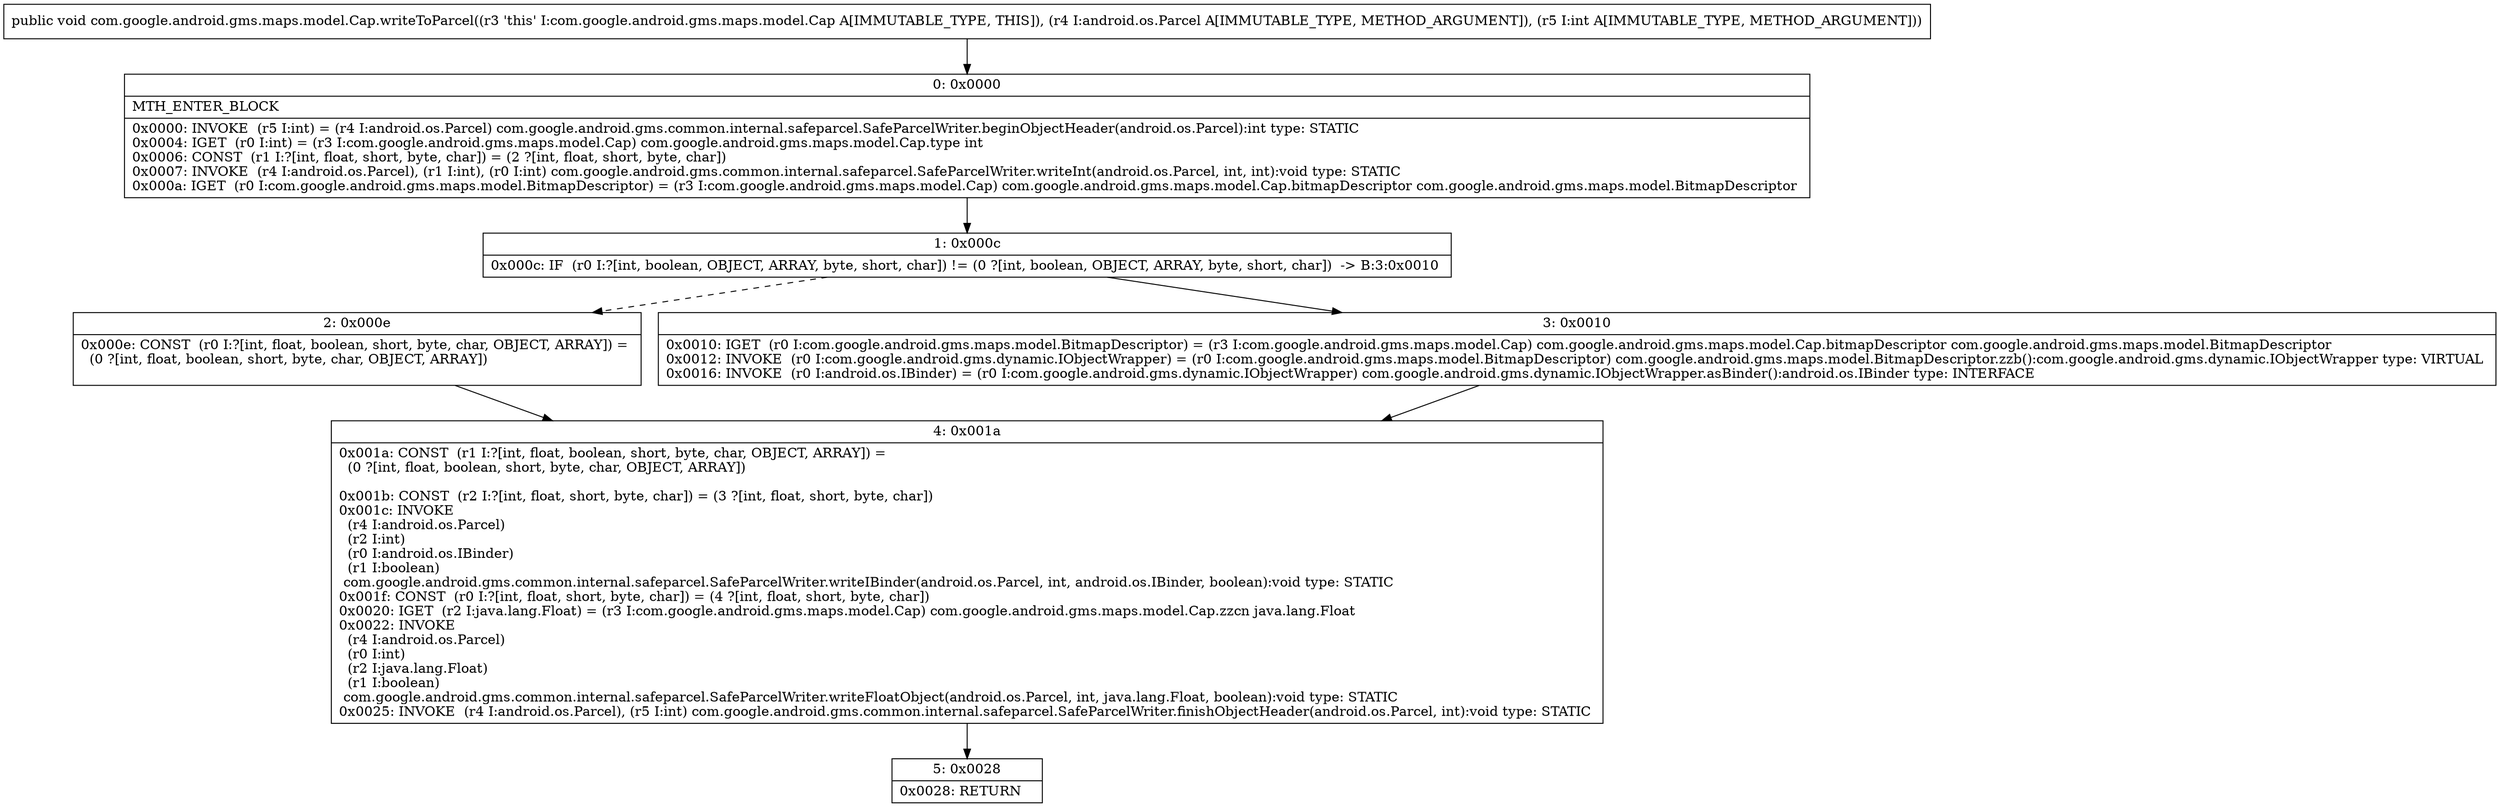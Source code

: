 digraph "CFG forcom.google.android.gms.maps.model.Cap.writeToParcel(Landroid\/os\/Parcel;I)V" {
Node_0 [shape=record,label="{0\:\ 0x0000|MTH_ENTER_BLOCK\l|0x0000: INVOKE  (r5 I:int) = (r4 I:android.os.Parcel) com.google.android.gms.common.internal.safeparcel.SafeParcelWriter.beginObjectHeader(android.os.Parcel):int type: STATIC \l0x0004: IGET  (r0 I:int) = (r3 I:com.google.android.gms.maps.model.Cap) com.google.android.gms.maps.model.Cap.type int \l0x0006: CONST  (r1 I:?[int, float, short, byte, char]) = (2 ?[int, float, short, byte, char]) \l0x0007: INVOKE  (r4 I:android.os.Parcel), (r1 I:int), (r0 I:int) com.google.android.gms.common.internal.safeparcel.SafeParcelWriter.writeInt(android.os.Parcel, int, int):void type: STATIC \l0x000a: IGET  (r0 I:com.google.android.gms.maps.model.BitmapDescriptor) = (r3 I:com.google.android.gms.maps.model.Cap) com.google.android.gms.maps.model.Cap.bitmapDescriptor com.google.android.gms.maps.model.BitmapDescriptor \l}"];
Node_1 [shape=record,label="{1\:\ 0x000c|0x000c: IF  (r0 I:?[int, boolean, OBJECT, ARRAY, byte, short, char]) != (0 ?[int, boolean, OBJECT, ARRAY, byte, short, char])  \-\> B:3:0x0010 \l}"];
Node_2 [shape=record,label="{2\:\ 0x000e|0x000e: CONST  (r0 I:?[int, float, boolean, short, byte, char, OBJECT, ARRAY]) = \l  (0 ?[int, float, boolean, short, byte, char, OBJECT, ARRAY])\l \l}"];
Node_3 [shape=record,label="{3\:\ 0x0010|0x0010: IGET  (r0 I:com.google.android.gms.maps.model.BitmapDescriptor) = (r3 I:com.google.android.gms.maps.model.Cap) com.google.android.gms.maps.model.Cap.bitmapDescriptor com.google.android.gms.maps.model.BitmapDescriptor \l0x0012: INVOKE  (r0 I:com.google.android.gms.dynamic.IObjectWrapper) = (r0 I:com.google.android.gms.maps.model.BitmapDescriptor) com.google.android.gms.maps.model.BitmapDescriptor.zzb():com.google.android.gms.dynamic.IObjectWrapper type: VIRTUAL \l0x0016: INVOKE  (r0 I:android.os.IBinder) = (r0 I:com.google.android.gms.dynamic.IObjectWrapper) com.google.android.gms.dynamic.IObjectWrapper.asBinder():android.os.IBinder type: INTERFACE \l}"];
Node_4 [shape=record,label="{4\:\ 0x001a|0x001a: CONST  (r1 I:?[int, float, boolean, short, byte, char, OBJECT, ARRAY]) = \l  (0 ?[int, float, boolean, short, byte, char, OBJECT, ARRAY])\l \l0x001b: CONST  (r2 I:?[int, float, short, byte, char]) = (3 ?[int, float, short, byte, char]) \l0x001c: INVOKE  \l  (r4 I:android.os.Parcel)\l  (r2 I:int)\l  (r0 I:android.os.IBinder)\l  (r1 I:boolean)\l com.google.android.gms.common.internal.safeparcel.SafeParcelWriter.writeIBinder(android.os.Parcel, int, android.os.IBinder, boolean):void type: STATIC \l0x001f: CONST  (r0 I:?[int, float, short, byte, char]) = (4 ?[int, float, short, byte, char]) \l0x0020: IGET  (r2 I:java.lang.Float) = (r3 I:com.google.android.gms.maps.model.Cap) com.google.android.gms.maps.model.Cap.zzcn java.lang.Float \l0x0022: INVOKE  \l  (r4 I:android.os.Parcel)\l  (r0 I:int)\l  (r2 I:java.lang.Float)\l  (r1 I:boolean)\l com.google.android.gms.common.internal.safeparcel.SafeParcelWriter.writeFloatObject(android.os.Parcel, int, java.lang.Float, boolean):void type: STATIC \l0x0025: INVOKE  (r4 I:android.os.Parcel), (r5 I:int) com.google.android.gms.common.internal.safeparcel.SafeParcelWriter.finishObjectHeader(android.os.Parcel, int):void type: STATIC \l}"];
Node_5 [shape=record,label="{5\:\ 0x0028|0x0028: RETURN   \l}"];
MethodNode[shape=record,label="{public void com.google.android.gms.maps.model.Cap.writeToParcel((r3 'this' I:com.google.android.gms.maps.model.Cap A[IMMUTABLE_TYPE, THIS]), (r4 I:android.os.Parcel A[IMMUTABLE_TYPE, METHOD_ARGUMENT]), (r5 I:int A[IMMUTABLE_TYPE, METHOD_ARGUMENT])) }"];
MethodNode -> Node_0;
Node_0 -> Node_1;
Node_1 -> Node_2[style=dashed];
Node_1 -> Node_3;
Node_2 -> Node_4;
Node_3 -> Node_4;
Node_4 -> Node_5;
}

